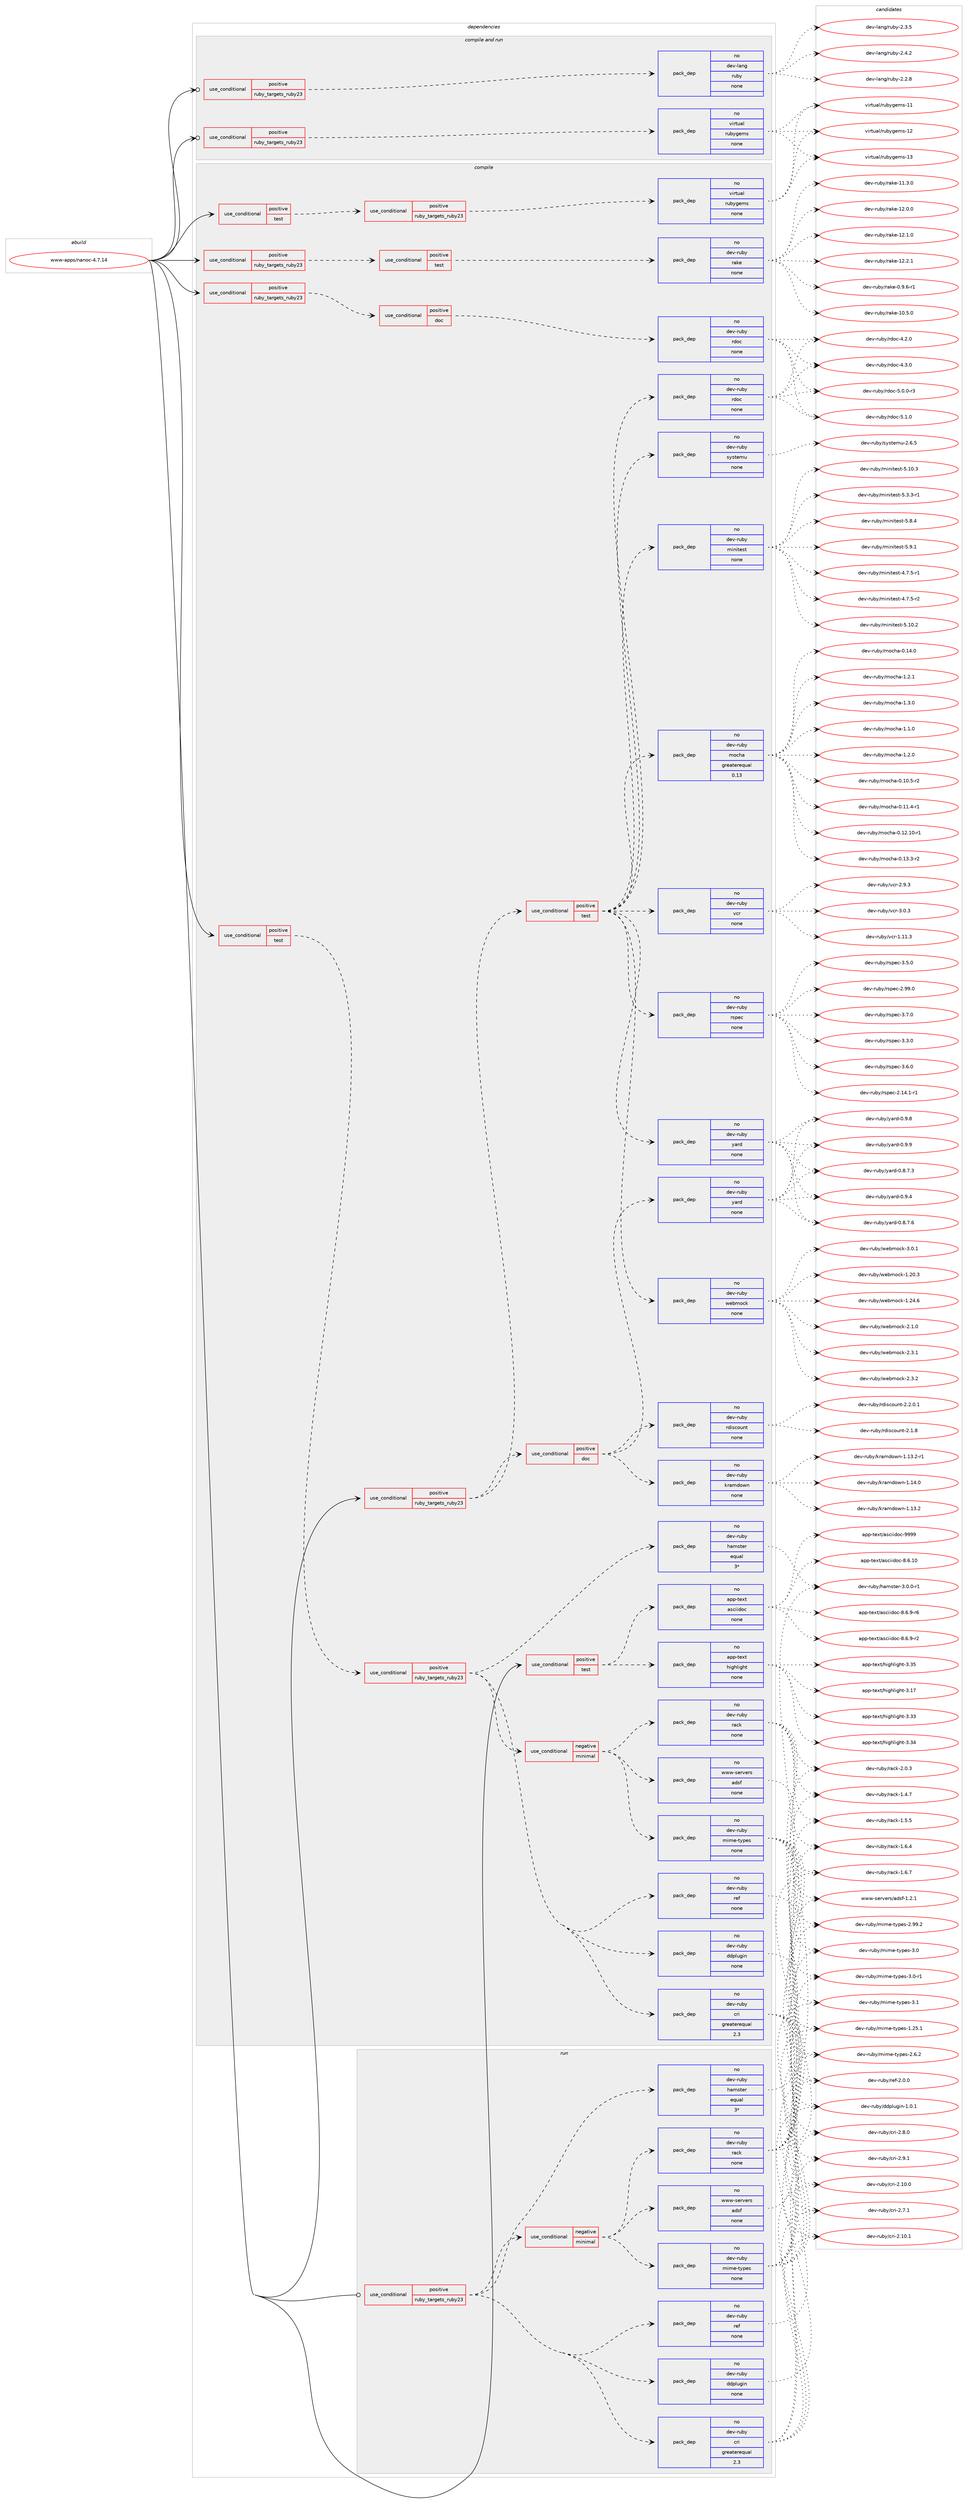 digraph prolog {

# *************
# Graph options
# *************

newrank=true;
concentrate=true;
compound=true;
graph [rankdir=LR,fontname=Helvetica,fontsize=10,ranksep=1.5];#, ranksep=2.5, nodesep=0.2];
edge  [arrowhead=vee];
node  [fontname=Helvetica,fontsize=10];

# **********
# The ebuild
# **********

subgraph cluster_leftcol {
color=gray;
rank=same;
label=<<i>ebuild</i>>;
id [label="www-apps/nanoc-4.7.14", color=red, width=4, href="../www-apps/nanoc-4.7.14.svg"];
}

# ****************
# The dependencies
# ****************

subgraph cluster_midcol {
color=gray;
label=<<i>dependencies</i>>;
subgraph cluster_compile {
fillcolor="#eeeeee";
style=filled;
label=<<i>compile</i>>;
subgraph cond119499 {
dependency501458 [label=<<TABLE BORDER="0" CELLBORDER="1" CELLSPACING="0" CELLPADDING="4"><TR><TD ROWSPAN="3" CELLPADDING="10">use_conditional</TD></TR><TR><TD>positive</TD></TR><TR><TD>ruby_targets_ruby23</TD></TR></TABLE>>, shape=none, color=red];
subgraph cond119500 {
dependency501459 [label=<<TABLE BORDER="0" CELLBORDER="1" CELLSPACING="0" CELLPADDING="4"><TR><TD ROWSPAN="3" CELLPADDING="10">use_conditional</TD></TR><TR><TD>positive</TD></TR><TR><TD>doc</TD></TR></TABLE>>, shape=none, color=red];
subgraph pack372785 {
dependency501460 [label=<<TABLE BORDER="0" CELLBORDER="1" CELLSPACING="0" CELLPADDING="4" WIDTH="220"><TR><TD ROWSPAN="6" CELLPADDING="30">pack_dep</TD></TR><TR><TD WIDTH="110">no</TD></TR><TR><TD>dev-ruby</TD></TR><TR><TD>rdoc</TD></TR><TR><TD>none</TD></TR><TR><TD></TD></TR></TABLE>>, shape=none, color=blue];
}
dependency501459:e -> dependency501460:w [weight=20,style="dashed",arrowhead="vee"];
}
dependency501458:e -> dependency501459:w [weight=20,style="dashed",arrowhead="vee"];
}
id:e -> dependency501458:w [weight=20,style="solid",arrowhead="vee"];
subgraph cond119501 {
dependency501461 [label=<<TABLE BORDER="0" CELLBORDER="1" CELLSPACING="0" CELLPADDING="4"><TR><TD ROWSPAN="3" CELLPADDING="10">use_conditional</TD></TR><TR><TD>positive</TD></TR><TR><TD>ruby_targets_ruby23</TD></TR></TABLE>>, shape=none, color=red];
subgraph cond119502 {
dependency501462 [label=<<TABLE BORDER="0" CELLBORDER="1" CELLSPACING="0" CELLPADDING="4"><TR><TD ROWSPAN="3" CELLPADDING="10">use_conditional</TD></TR><TR><TD>positive</TD></TR><TR><TD>test</TD></TR></TABLE>>, shape=none, color=red];
subgraph pack372786 {
dependency501463 [label=<<TABLE BORDER="0" CELLBORDER="1" CELLSPACING="0" CELLPADDING="4" WIDTH="220"><TR><TD ROWSPAN="6" CELLPADDING="30">pack_dep</TD></TR><TR><TD WIDTH="110">no</TD></TR><TR><TD>dev-ruby</TD></TR><TR><TD>rake</TD></TR><TR><TD>none</TD></TR><TR><TD></TD></TR></TABLE>>, shape=none, color=blue];
}
dependency501462:e -> dependency501463:w [weight=20,style="dashed",arrowhead="vee"];
}
dependency501461:e -> dependency501462:w [weight=20,style="dashed",arrowhead="vee"];
}
id:e -> dependency501461:w [weight=20,style="solid",arrowhead="vee"];
subgraph cond119503 {
dependency501464 [label=<<TABLE BORDER="0" CELLBORDER="1" CELLSPACING="0" CELLPADDING="4"><TR><TD ROWSPAN="3" CELLPADDING="10">use_conditional</TD></TR><TR><TD>positive</TD></TR><TR><TD>ruby_targets_ruby23</TD></TR></TABLE>>, shape=none, color=red];
subgraph cond119504 {
dependency501465 [label=<<TABLE BORDER="0" CELLBORDER="1" CELLSPACING="0" CELLPADDING="4"><TR><TD ROWSPAN="3" CELLPADDING="10">use_conditional</TD></TR><TR><TD>positive</TD></TR><TR><TD>test</TD></TR></TABLE>>, shape=none, color=red];
subgraph pack372787 {
dependency501466 [label=<<TABLE BORDER="0" CELLBORDER="1" CELLSPACING="0" CELLPADDING="4" WIDTH="220"><TR><TD ROWSPAN="6" CELLPADDING="30">pack_dep</TD></TR><TR><TD WIDTH="110">no</TD></TR><TR><TD>dev-ruby</TD></TR><TR><TD>rspec</TD></TR><TR><TD>none</TD></TR><TR><TD></TD></TR></TABLE>>, shape=none, color=blue];
}
dependency501465:e -> dependency501466:w [weight=20,style="dashed",arrowhead="vee"];
subgraph pack372788 {
dependency501467 [label=<<TABLE BORDER="0" CELLBORDER="1" CELLSPACING="0" CELLPADDING="4" WIDTH="220"><TR><TD ROWSPAN="6" CELLPADDING="30">pack_dep</TD></TR><TR><TD WIDTH="110">no</TD></TR><TR><TD>dev-ruby</TD></TR><TR><TD>mocha</TD></TR><TR><TD>greaterequal</TD></TR><TR><TD>0.13</TD></TR></TABLE>>, shape=none, color=blue];
}
dependency501465:e -> dependency501467:w [weight=20,style="dashed",arrowhead="vee"];
subgraph pack372789 {
dependency501468 [label=<<TABLE BORDER="0" CELLBORDER="1" CELLSPACING="0" CELLPADDING="4" WIDTH="220"><TR><TD ROWSPAN="6" CELLPADDING="30">pack_dep</TD></TR><TR><TD WIDTH="110">no</TD></TR><TR><TD>dev-ruby</TD></TR><TR><TD>minitest</TD></TR><TR><TD>none</TD></TR><TR><TD></TD></TR></TABLE>>, shape=none, color=blue];
}
dependency501465:e -> dependency501468:w [weight=20,style="dashed",arrowhead="vee"];
subgraph pack372790 {
dependency501469 [label=<<TABLE BORDER="0" CELLBORDER="1" CELLSPACING="0" CELLPADDING="4" WIDTH="220"><TR><TD ROWSPAN="6" CELLPADDING="30">pack_dep</TD></TR><TR><TD WIDTH="110">no</TD></TR><TR><TD>dev-ruby</TD></TR><TR><TD>rdoc</TD></TR><TR><TD>none</TD></TR><TR><TD></TD></TR></TABLE>>, shape=none, color=blue];
}
dependency501465:e -> dependency501469:w [weight=20,style="dashed",arrowhead="vee"];
subgraph pack372791 {
dependency501470 [label=<<TABLE BORDER="0" CELLBORDER="1" CELLSPACING="0" CELLPADDING="4" WIDTH="220"><TR><TD ROWSPAN="6" CELLPADDING="30">pack_dep</TD></TR><TR><TD WIDTH="110">no</TD></TR><TR><TD>dev-ruby</TD></TR><TR><TD>systemu</TD></TR><TR><TD>none</TD></TR><TR><TD></TD></TR></TABLE>>, shape=none, color=blue];
}
dependency501465:e -> dependency501470:w [weight=20,style="dashed",arrowhead="vee"];
subgraph pack372792 {
dependency501471 [label=<<TABLE BORDER="0" CELLBORDER="1" CELLSPACING="0" CELLPADDING="4" WIDTH="220"><TR><TD ROWSPAN="6" CELLPADDING="30">pack_dep</TD></TR><TR><TD WIDTH="110">no</TD></TR><TR><TD>dev-ruby</TD></TR><TR><TD>vcr</TD></TR><TR><TD>none</TD></TR><TR><TD></TD></TR></TABLE>>, shape=none, color=blue];
}
dependency501465:e -> dependency501471:w [weight=20,style="dashed",arrowhead="vee"];
subgraph pack372793 {
dependency501472 [label=<<TABLE BORDER="0" CELLBORDER="1" CELLSPACING="0" CELLPADDING="4" WIDTH="220"><TR><TD ROWSPAN="6" CELLPADDING="30">pack_dep</TD></TR><TR><TD WIDTH="110">no</TD></TR><TR><TD>dev-ruby</TD></TR><TR><TD>webmock</TD></TR><TR><TD>none</TD></TR><TR><TD></TD></TR></TABLE>>, shape=none, color=blue];
}
dependency501465:e -> dependency501472:w [weight=20,style="dashed",arrowhead="vee"];
subgraph pack372794 {
dependency501473 [label=<<TABLE BORDER="0" CELLBORDER="1" CELLSPACING="0" CELLPADDING="4" WIDTH="220"><TR><TD ROWSPAN="6" CELLPADDING="30">pack_dep</TD></TR><TR><TD WIDTH="110">no</TD></TR><TR><TD>dev-ruby</TD></TR><TR><TD>yard</TD></TR><TR><TD>none</TD></TR><TR><TD></TD></TR></TABLE>>, shape=none, color=blue];
}
dependency501465:e -> dependency501473:w [weight=20,style="dashed",arrowhead="vee"];
}
dependency501464:e -> dependency501465:w [weight=20,style="dashed",arrowhead="vee"];
subgraph cond119505 {
dependency501474 [label=<<TABLE BORDER="0" CELLBORDER="1" CELLSPACING="0" CELLPADDING="4"><TR><TD ROWSPAN="3" CELLPADDING="10">use_conditional</TD></TR><TR><TD>positive</TD></TR><TR><TD>doc</TD></TR></TABLE>>, shape=none, color=red];
subgraph pack372795 {
dependency501475 [label=<<TABLE BORDER="0" CELLBORDER="1" CELLSPACING="0" CELLPADDING="4" WIDTH="220"><TR><TD ROWSPAN="6" CELLPADDING="30">pack_dep</TD></TR><TR><TD WIDTH="110">no</TD></TR><TR><TD>dev-ruby</TD></TR><TR><TD>kramdown</TD></TR><TR><TD>none</TD></TR><TR><TD></TD></TR></TABLE>>, shape=none, color=blue];
}
dependency501474:e -> dependency501475:w [weight=20,style="dashed",arrowhead="vee"];
subgraph pack372796 {
dependency501476 [label=<<TABLE BORDER="0" CELLBORDER="1" CELLSPACING="0" CELLPADDING="4" WIDTH="220"><TR><TD ROWSPAN="6" CELLPADDING="30">pack_dep</TD></TR><TR><TD WIDTH="110">no</TD></TR><TR><TD>dev-ruby</TD></TR><TR><TD>rdiscount</TD></TR><TR><TD>none</TD></TR><TR><TD></TD></TR></TABLE>>, shape=none, color=blue];
}
dependency501474:e -> dependency501476:w [weight=20,style="dashed",arrowhead="vee"];
subgraph pack372797 {
dependency501477 [label=<<TABLE BORDER="0" CELLBORDER="1" CELLSPACING="0" CELLPADDING="4" WIDTH="220"><TR><TD ROWSPAN="6" CELLPADDING="30">pack_dep</TD></TR><TR><TD WIDTH="110">no</TD></TR><TR><TD>dev-ruby</TD></TR><TR><TD>yard</TD></TR><TR><TD>none</TD></TR><TR><TD></TD></TR></TABLE>>, shape=none, color=blue];
}
dependency501474:e -> dependency501477:w [weight=20,style="dashed",arrowhead="vee"];
}
dependency501464:e -> dependency501474:w [weight=20,style="dashed",arrowhead="vee"];
}
id:e -> dependency501464:w [weight=20,style="solid",arrowhead="vee"];
subgraph cond119506 {
dependency501478 [label=<<TABLE BORDER="0" CELLBORDER="1" CELLSPACING="0" CELLPADDING="4"><TR><TD ROWSPAN="3" CELLPADDING="10">use_conditional</TD></TR><TR><TD>positive</TD></TR><TR><TD>test</TD></TR></TABLE>>, shape=none, color=red];
subgraph cond119507 {
dependency501479 [label=<<TABLE BORDER="0" CELLBORDER="1" CELLSPACING="0" CELLPADDING="4"><TR><TD ROWSPAN="3" CELLPADDING="10">use_conditional</TD></TR><TR><TD>positive</TD></TR><TR><TD>ruby_targets_ruby23</TD></TR></TABLE>>, shape=none, color=red];
subgraph cond119508 {
dependency501480 [label=<<TABLE BORDER="0" CELLBORDER="1" CELLSPACING="0" CELLPADDING="4"><TR><TD ROWSPAN="3" CELLPADDING="10">use_conditional</TD></TR><TR><TD>negative</TD></TR><TR><TD>minimal</TD></TR></TABLE>>, shape=none, color=red];
subgraph pack372798 {
dependency501481 [label=<<TABLE BORDER="0" CELLBORDER="1" CELLSPACING="0" CELLPADDING="4" WIDTH="220"><TR><TD ROWSPAN="6" CELLPADDING="30">pack_dep</TD></TR><TR><TD WIDTH="110">no</TD></TR><TR><TD>dev-ruby</TD></TR><TR><TD>mime-types</TD></TR><TR><TD>none</TD></TR><TR><TD></TD></TR></TABLE>>, shape=none, color=blue];
}
dependency501480:e -> dependency501481:w [weight=20,style="dashed",arrowhead="vee"];
subgraph pack372799 {
dependency501482 [label=<<TABLE BORDER="0" CELLBORDER="1" CELLSPACING="0" CELLPADDING="4" WIDTH="220"><TR><TD ROWSPAN="6" CELLPADDING="30">pack_dep</TD></TR><TR><TD WIDTH="110">no</TD></TR><TR><TD>dev-ruby</TD></TR><TR><TD>rack</TD></TR><TR><TD>none</TD></TR><TR><TD></TD></TR></TABLE>>, shape=none, color=blue];
}
dependency501480:e -> dependency501482:w [weight=20,style="dashed",arrowhead="vee"];
subgraph pack372800 {
dependency501483 [label=<<TABLE BORDER="0" CELLBORDER="1" CELLSPACING="0" CELLPADDING="4" WIDTH="220"><TR><TD ROWSPAN="6" CELLPADDING="30">pack_dep</TD></TR><TR><TD WIDTH="110">no</TD></TR><TR><TD>www-servers</TD></TR><TR><TD>adsf</TD></TR><TR><TD>none</TD></TR><TR><TD></TD></TR></TABLE>>, shape=none, color=blue];
}
dependency501480:e -> dependency501483:w [weight=20,style="dashed",arrowhead="vee"];
}
dependency501479:e -> dependency501480:w [weight=20,style="dashed",arrowhead="vee"];
subgraph pack372801 {
dependency501484 [label=<<TABLE BORDER="0" CELLBORDER="1" CELLSPACING="0" CELLPADDING="4" WIDTH="220"><TR><TD ROWSPAN="6" CELLPADDING="30">pack_dep</TD></TR><TR><TD WIDTH="110">no</TD></TR><TR><TD>dev-ruby</TD></TR><TR><TD>cri</TD></TR><TR><TD>greaterequal</TD></TR><TR><TD>2.3</TD></TR></TABLE>>, shape=none, color=blue];
}
dependency501479:e -> dependency501484:w [weight=20,style="dashed",arrowhead="vee"];
subgraph pack372802 {
dependency501485 [label=<<TABLE BORDER="0" CELLBORDER="1" CELLSPACING="0" CELLPADDING="4" WIDTH="220"><TR><TD ROWSPAN="6" CELLPADDING="30">pack_dep</TD></TR><TR><TD WIDTH="110">no</TD></TR><TR><TD>dev-ruby</TD></TR><TR><TD>ddplugin</TD></TR><TR><TD>none</TD></TR><TR><TD></TD></TR></TABLE>>, shape=none, color=blue];
}
dependency501479:e -> dependency501485:w [weight=20,style="dashed",arrowhead="vee"];
subgraph pack372803 {
dependency501486 [label=<<TABLE BORDER="0" CELLBORDER="1" CELLSPACING="0" CELLPADDING="4" WIDTH="220"><TR><TD ROWSPAN="6" CELLPADDING="30">pack_dep</TD></TR><TR><TD WIDTH="110">no</TD></TR><TR><TD>dev-ruby</TD></TR><TR><TD>hamster</TD></TR><TR><TD>equal</TD></TR><TR><TD>3*</TD></TR></TABLE>>, shape=none, color=blue];
}
dependency501479:e -> dependency501486:w [weight=20,style="dashed",arrowhead="vee"];
subgraph pack372804 {
dependency501487 [label=<<TABLE BORDER="0" CELLBORDER="1" CELLSPACING="0" CELLPADDING="4" WIDTH="220"><TR><TD ROWSPAN="6" CELLPADDING="30">pack_dep</TD></TR><TR><TD WIDTH="110">no</TD></TR><TR><TD>dev-ruby</TD></TR><TR><TD>ref</TD></TR><TR><TD>none</TD></TR><TR><TD></TD></TR></TABLE>>, shape=none, color=blue];
}
dependency501479:e -> dependency501487:w [weight=20,style="dashed",arrowhead="vee"];
}
dependency501478:e -> dependency501479:w [weight=20,style="dashed",arrowhead="vee"];
}
id:e -> dependency501478:w [weight=20,style="solid",arrowhead="vee"];
subgraph cond119509 {
dependency501488 [label=<<TABLE BORDER="0" CELLBORDER="1" CELLSPACING="0" CELLPADDING="4"><TR><TD ROWSPAN="3" CELLPADDING="10">use_conditional</TD></TR><TR><TD>positive</TD></TR><TR><TD>test</TD></TR></TABLE>>, shape=none, color=red];
subgraph cond119510 {
dependency501489 [label=<<TABLE BORDER="0" CELLBORDER="1" CELLSPACING="0" CELLPADDING="4"><TR><TD ROWSPAN="3" CELLPADDING="10">use_conditional</TD></TR><TR><TD>positive</TD></TR><TR><TD>ruby_targets_ruby23</TD></TR></TABLE>>, shape=none, color=red];
subgraph pack372805 {
dependency501490 [label=<<TABLE BORDER="0" CELLBORDER="1" CELLSPACING="0" CELLPADDING="4" WIDTH="220"><TR><TD ROWSPAN="6" CELLPADDING="30">pack_dep</TD></TR><TR><TD WIDTH="110">no</TD></TR><TR><TD>virtual</TD></TR><TR><TD>rubygems</TD></TR><TR><TD>none</TD></TR><TR><TD></TD></TR></TABLE>>, shape=none, color=blue];
}
dependency501489:e -> dependency501490:w [weight=20,style="dashed",arrowhead="vee"];
}
dependency501488:e -> dependency501489:w [weight=20,style="dashed",arrowhead="vee"];
}
id:e -> dependency501488:w [weight=20,style="solid",arrowhead="vee"];
subgraph cond119511 {
dependency501491 [label=<<TABLE BORDER="0" CELLBORDER="1" CELLSPACING="0" CELLPADDING="4"><TR><TD ROWSPAN="3" CELLPADDING="10">use_conditional</TD></TR><TR><TD>positive</TD></TR><TR><TD>test</TD></TR></TABLE>>, shape=none, color=red];
subgraph pack372806 {
dependency501492 [label=<<TABLE BORDER="0" CELLBORDER="1" CELLSPACING="0" CELLPADDING="4" WIDTH="220"><TR><TD ROWSPAN="6" CELLPADDING="30">pack_dep</TD></TR><TR><TD WIDTH="110">no</TD></TR><TR><TD>app-text</TD></TR><TR><TD>asciidoc</TD></TR><TR><TD>none</TD></TR><TR><TD></TD></TR></TABLE>>, shape=none, color=blue];
}
dependency501491:e -> dependency501492:w [weight=20,style="dashed",arrowhead="vee"];
subgraph pack372807 {
dependency501493 [label=<<TABLE BORDER="0" CELLBORDER="1" CELLSPACING="0" CELLPADDING="4" WIDTH="220"><TR><TD ROWSPAN="6" CELLPADDING="30">pack_dep</TD></TR><TR><TD WIDTH="110">no</TD></TR><TR><TD>app-text</TD></TR><TR><TD>highlight</TD></TR><TR><TD>none</TD></TR><TR><TD></TD></TR></TABLE>>, shape=none, color=blue];
}
dependency501491:e -> dependency501493:w [weight=20,style="dashed",arrowhead="vee"];
}
id:e -> dependency501491:w [weight=20,style="solid",arrowhead="vee"];
}
subgraph cluster_compileandrun {
fillcolor="#eeeeee";
style=filled;
label=<<i>compile and run</i>>;
subgraph cond119512 {
dependency501494 [label=<<TABLE BORDER="0" CELLBORDER="1" CELLSPACING="0" CELLPADDING="4"><TR><TD ROWSPAN="3" CELLPADDING="10">use_conditional</TD></TR><TR><TD>positive</TD></TR><TR><TD>ruby_targets_ruby23</TD></TR></TABLE>>, shape=none, color=red];
subgraph pack372808 {
dependency501495 [label=<<TABLE BORDER="0" CELLBORDER="1" CELLSPACING="0" CELLPADDING="4" WIDTH="220"><TR><TD ROWSPAN="6" CELLPADDING="30">pack_dep</TD></TR><TR><TD WIDTH="110">no</TD></TR><TR><TD>dev-lang</TD></TR><TR><TD>ruby</TD></TR><TR><TD>none</TD></TR><TR><TD></TD></TR></TABLE>>, shape=none, color=blue];
}
dependency501494:e -> dependency501495:w [weight=20,style="dashed",arrowhead="vee"];
}
id:e -> dependency501494:w [weight=20,style="solid",arrowhead="odotvee"];
subgraph cond119513 {
dependency501496 [label=<<TABLE BORDER="0" CELLBORDER="1" CELLSPACING="0" CELLPADDING="4"><TR><TD ROWSPAN="3" CELLPADDING="10">use_conditional</TD></TR><TR><TD>positive</TD></TR><TR><TD>ruby_targets_ruby23</TD></TR></TABLE>>, shape=none, color=red];
subgraph pack372809 {
dependency501497 [label=<<TABLE BORDER="0" CELLBORDER="1" CELLSPACING="0" CELLPADDING="4" WIDTH="220"><TR><TD ROWSPAN="6" CELLPADDING="30">pack_dep</TD></TR><TR><TD WIDTH="110">no</TD></TR><TR><TD>virtual</TD></TR><TR><TD>rubygems</TD></TR><TR><TD>none</TD></TR><TR><TD></TD></TR></TABLE>>, shape=none, color=blue];
}
dependency501496:e -> dependency501497:w [weight=20,style="dashed",arrowhead="vee"];
}
id:e -> dependency501496:w [weight=20,style="solid",arrowhead="odotvee"];
}
subgraph cluster_run {
fillcolor="#eeeeee";
style=filled;
label=<<i>run</i>>;
subgraph cond119514 {
dependency501498 [label=<<TABLE BORDER="0" CELLBORDER="1" CELLSPACING="0" CELLPADDING="4"><TR><TD ROWSPAN="3" CELLPADDING="10">use_conditional</TD></TR><TR><TD>positive</TD></TR><TR><TD>ruby_targets_ruby23</TD></TR></TABLE>>, shape=none, color=red];
subgraph cond119515 {
dependency501499 [label=<<TABLE BORDER="0" CELLBORDER="1" CELLSPACING="0" CELLPADDING="4"><TR><TD ROWSPAN="3" CELLPADDING="10">use_conditional</TD></TR><TR><TD>negative</TD></TR><TR><TD>minimal</TD></TR></TABLE>>, shape=none, color=red];
subgraph pack372810 {
dependency501500 [label=<<TABLE BORDER="0" CELLBORDER="1" CELLSPACING="0" CELLPADDING="4" WIDTH="220"><TR><TD ROWSPAN="6" CELLPADDING="30">pack_dep</TD></TR><TR><TD WIDTH="110">no</TD></TR><TR><TD>dev-ruby</TD></TR><TR><TD>mime-types</TD></TR><TR><TD>none</TD></TR><TR><TD></TD></TR></TABLE>>, shape=none, color=blue];
}
dependency501499:e -> dependency501500:w [weight=20,style="dashed",arrowhead="vee"];
subgraph pack372811 {
dependency501501 [label=<<TABLE BORDER="0" CELLBORDER="1" CELLSPACING="0" CELLPADDING="4" WIDTH="220"><TR><TD ROWSPAN="6" CELLPADDING="30">pack_dep</TD></TR><TR><TD WIDTH="110">no</TD></TR><TR><TD>dev-ruby</TD></TR><TR><TD>rack</TD></TR><TR><TD>none</TD></TR><TR><TD></TD></TR></TABLE>>, shape=none, color=blue];
}
dependency501499:e -> dependency501501:w [weight=20,style="dashed",arrowhead="vee"];
subgraph pack372812 {
dependency501502 [label=<<TABLE BORDER="0" CELLBORDER="1" CELLSPACING="0" CELLPADDING="4" WIDTH="220"><TR><TD ROWSPAN="6" CELLPADDING="30">pack_dep</TD></TR><TR><TD WIDTH="110">no</TD></TR><TR><TD>www-servers</TD></TR><TR><TD>adsf</TD></TR><TR><TD>none</TD></TR><TR><TD></TD></TR></TABLE>>, shape=none, color=blue];
}
dependency501499:e -> dependency501502:w [weight=20,style="dashed",arrowhead="vee"];
}
dependency501498:e -> dependency501499:w [weight=20,style="dashed",arrowhead="vee"];
subgraph pack372813 {
dependency501503 [label=<<TABLE BORDER="0" CELLBORDER="1" CELLSPACING="0" CELLPADDING="4" WIDTH="220"><TR><TD ROWSPAN="6" CELLPADDING="30">pack_dep</TD></TR><TR><TD WIDTH="110">no</TD></TR><TR><TD>dev-ruby</TD></TR><TR><TD>cri</TD></TR><TR><TD>greaterequal</TD></TR><TR><TD>2.3</TD></TR></TABLE>>, shape=none, color=blue];
}
dependency501498:e -> dependency501503:w [weight=20,style="dashed",arrowhead="vee"];
subgraph pack372814 {
dependency501504 [label=<<TABLE BORDER="0" CELLBORDER="1" CELLSPACING="0" CELLPADDING="4" WIDTH="220"><TR><TD ROWSPAN="6" CELLPADDING="30">pack_dep</TD></TR><TR><TD WIDTH="110">no</TD></TR><TR><TD>dev-ruby</TD></TR><TR><TD>ddplugin</TD></TR><TR><TD>none</TD></TR><TR><TD></TD></TR></TABLE>>, shape=none, color=blue];
}
dependency501498:e -> dependency501504:w [weight=20,style="dashed",arrowhead="vee"];
subgraph pack372815 {
dependency501505 [label=<<TABLE BORDER="0" CELLBORDER="1" CELLSPACING="0" CELLPADDING="4" WIDTH="220"><TR><TD ROWSPAN="6" CELLPADDING="30">pack_dep</TD></TR><TR><TD WIDTH="110">no</TD></TR><TR><TD>dev-ruby</TD></TR><TR><TD>hamster</TD></TR><TR><TD>equal</TD></TR><TR><TD>3*</TD></TR></TABLE>>, shape=none, color=blue];
}
dependency501498:e -> dependency501505:w [weight=20,style="dashed",arrowhead="vee"];
subgraph pack372816 {
dependency501506 [label=<<TABLE BORDER="0" CELLBORDER="1" CELLSPACING="0" CELLPADDING="4" WIDTH="220"><TR><TD ROWSPAN="6" CELLPADDING="30">pack_dep</TD></TR><TR><TD WIDTH="110">no</TD></TR><TR><TD>dev-ruby</TD></TR><TR><TD>ref</TD></TR><TR><TD>none</TD></TR><TR><TD></TD></TR></TABLE>>, shape=none, color=blue];
}
dependency501498:e -> dependency501506:w [weight=20,style="dashed",arrowhead="vee"];
}
id:e -> dependency501498:w [weight=20,style="solid",arrowhead="odot"];
}
}

# **************
# The candidates
# **************

subgraph cluster_choices {
rank=same;
color=gray;
label=<<i>candidates</i>>;

subgraph choice372785 {
color=black;
nodesep=1;
choice10010111845114117981214711410011199455246504648 [label="dev-ruby/rdoc-4.2.0", color=red, width=4,href="../dev-ruby/rdoc-4.2.0.svg"];
choice10010111845114117981214711410011199455246514648 [label="dev-ruby/rdoc-4.3.0", color=red, width=4,href="../dev-ruby/rdoc-4.3.0.svg"];
choice100101118451141179812147114100111994553464846484511451 [label="dev-ruby/rdoc-5.0.0-r3", color=red, width=4,href="../dev-ruby/rdoc-5.0.0-r3.svg"];
choice10010111845114117981214711410011199455346494648 [label="dev-ruby/rdoc-5.1.0", color=red, width=4,href="../dev-ruby/rdoc-5.1.0.svg"];
dependency501460:e -> choice10010111845114117981214711410011199455246504648:w [style=dotted,weight="100"];
dependency501460:e -> choice10010111845114117981214711410011199455246514648:w [style=dotted,weight="100"];
dependency501460:e -> choice100101118451141179812147114100111994553464846484511451:w [style=dotted,weight="100"];
dependency501460:e -> choice10010111845114117981214711410011199455346494648:w [style=dotted,weight="100"];
}
subgraph choice372786 {
color=black;
nodesep=1;
choice100101118451141179812147114971071014548465746544511449 [label="dev-ruby/rake-0.9.6-r1", color=red, width=4,href="../dev-ruby/rake-0.9.6-r1.svg"];
choice1001011184511411798121471149710710145494846534648 [label="dev-ruby/rake-10.5.0", color=red, width=4,href="../dev-ruby/rake-10.5.0.svg"];
choice1001011184511411798121471149710710145494946514648 [label="dev-ruby/rake-11.3.0", color=red, width=4,href="../dev-ruby/rake-11.3.0.svg"];
choice1001011184511411798121471149710710145495046484648 [label="dev-ruby/rake-12.0.0", color=red, width=4,href="../dev-ruby/rake-12.0.0.svg"];
choice1001011184511411798121471149710710145495046494648 [label="dev-ruby/rake-12.1.0", color=red, width=4,href="../dev-ruby/rake-12.1.0.svg"];
choice1001011184511411798121471149710710145495046504649 [label="dev-ruby/rake-12.2.1", color=red, width=4,href="../dev-ruby/rake-12.2.1.svg"];
dependency501463:e -> choice100101118451141179812147114971071014548465746544511449:w [style=dotted,weight="100"];
dependency501463:e -> choice1001011184511411798121471149710710145494846534648:w [style=dotted,weight="100"];
dependency501463:e -> choice1001011184511411798121471149710710145494946514648:w [style=dotted,weight="100"];
dependency501463:e -> choice1001011184511411798121471149710710145495046484648:w [style=dotted,weight="100"];
dependency501463:e -> choice1001011184511411798121471149710710145495046494648:w [style=dotted,weight="100"];
dependency501463:e -> choice1001011184511411798121471149710710145495046504649:w [style=dotted,weight="100"];
}
subgraph choice372787 {
color=black;
nodesep=1;
choice10010111845114117981214711411511210199455046495246494511449 [label="dev-ruby/rspec-2.14.1-r1", color=red, width=4,href="../dev-ruby/rspec-2.14.1-r1.svg"];
choice1001011184511411798121471141151121019945504657574648 [label="dev-ruby/rspec-2.99.0", color=red, width=4,href="../dev-ruby/rspec-2.99.0.svg"];
choice10010111845114117981214711411511210199455146514648 [label="dev-ruby/rspec-3.3.0", color=red, width=4,href="../dev-ruby/rspec-3.3.0.svg"];
choice10010111845114117981214711411511210199455146534648 [label="dev-ruby/rspec-3.5.0", color=red, width=4,href="../dev-ruby/rspec-3.5.0.svg"];
choice10010111845114117981214711411511210199455146544648 [label="dev-ruby/rspec-3.6.0", color=red, width=4,href="../dev-ruby/rspec-3.6.0.svg"];
choice10010111845114117981214711411511210199455146554648 [label="dev-ruby/rspec-3.7.0", color=red, width=4,href="../dev-ruby/rspec-3.7.0.svg"];
dependency501466:e -> choice10010111845114117981214711411511210199455046495246494511449:w [style=dotted,weight="100"];
dependency501466:e -> choice1001011184511411798121471141151121019945504657574648:w [style=dotted,weight="100"];
dependency501466:e -> choice10010111845114117981214711411511210199455146514648:w [style=dotted,weight="100"];
dependency501466:e -> choice10010111845114117981214711411511210199455146534648:w [style=dotted,weight="100"];
dependency501466:e -> choice10010111845114117981214711411511210199455146544648:w [style=dotted,weight="100"];
dependency501466:e -> choice10010111845114117981214711411511210199455146554648:w [style=dotted,weight="100"];
}
subgraph choice372788 {
color=black;
nodesep=1;
choice1001011184511411798121471091119910497454846494846534511450 [label="dev-ruby/mocha-0.10.5-r2", color=red, width=4,href="../dev-ruby/mocha-0.10.5-r2.svg"];
choice1001011184511411798121471091119910497454846494946524511449 [label="dev-ruby/mocha-0.11.4-r1", color=red, width=4,href="../dev-ruby/mocha-0.11.4-r1.svg"];
choice100101118451141179812147109111991049745484649504649484511449 [label="dev-ruby/mocha-0.12.10-r1", color=red, width=4,href="../dev-ruby/mocha-0.12.10-r1.svg"];
choice1001011184511411798121471091119910497454846495146514511450 [label="dev-ruby/mocha-0.13.3-r2", color=red, width=4,href="../dev-ruby/mocha-0.13.3-r2.svg"];
choice100101118451141179812147109111991049745484649524648 [label="dev-ruby/mocha-0.14.0", color=red, width=4,href="../dev-ruby/mocha-0.14.0.svg"];
choice1001011184511411798121471091119910497454946494648 [label="dev-ruby/mocha-1.1.0", color=red, width=4,href="../dev-ruby/mocha-1.1.0.svg"];
choice1001011184511411798121471091119910497454946504648 [label="dev-ruby/mocha-1.2.0", color=red, width=4,href="../dev-ruby/mocha-1.2.0.svg"];
choice1001011184511411798121471091119910497454946504649 [label="dev-ruby/mocha-1.2.1", color=red, width=4,href="../dev-ruby/mocha-1.2.1.svg"];
choice1001011184511411798121471091119910497454946514648 [label="dev-ruby/mocha-1.3.0", color=red, width=4,href="../dev-ruby/mocha-1.3.0.svg"];
dependency501467:e -> choice1001011184511411798121471091119910497454846494846534511450:w [style=dotted,weight="100"];
dependency501467:e -> choice1001011184511411798121471091119910497454846494946524511449:w [style=dotted,weight="100"];
dependency501467:e -> choice100101118451141179812147109111991049745484649504649484511449:w [style=dotted,weight="100"];
dependency501467:e -> choice1001011184511411798121471091119910497454846495146514511450:w [style=dotted,weight="100"];
dependency501467:e -> choice100101118451141179812147109111991049745484649524648:w [style=dotted,weight="100"];
dependency501467:e -> choice1001011184511411798121471091119910497454946494648:w [style=dotted,weight="100"];
dependency501467:e -> choice1001011184511411798121471091119910497454946504648:w [style=dotted,weight="100"];
dependency501467:e -> choice1001011184511411798121471091119910497454946504649:w [style=dotted,weight="100"];
dependency501467:e -> choice1001011184511411798121471091119910497454946514648:w [style=dotted,weight="100"];
}
subgraph choice372789 {
color=black;
nodesep=1;
choice1001011184511411798121471091051101051161011151164552465546534511449 [label="dev-ruby/minitest-4.7.5-r1", color=red, width=4,href="../dev-ruby/minitest-4.7.5-r1.svg"];
choice1001011184511411798121471091051101051161011151164552465546534511450 [label="dev-ruby/minitest-4.7.5-r2", color=red, width=4,href="../dev-ruby/minitest-4.7.5-r2.svg"];
choice10010111845114117981214710910511010511610111511645534649484650 [label="dev-ruby/minitest-5.10.2", color=red, width=4,href="../dev-ruby/minitest-5.10.2.svg"];
choice10010111845114117981214710910511010511610111511645534649484651 [label="dev-ruby/minitest-5.10.3", color=red, width=4,href="../dev-ruby/minitest-5.10.3.svg"];
choice1001011184511411798121471091051101051161011151164553465146514511449 [label="dev-ruby/minitest-5.3.3-r1", color=red, width=4,href="../dev-ruby/minitest-5.3.3-r1.svg"];
choice100101118451141179812147109105110105116101115116455346564652 [label="dev-ruby/minitest-5.8.4", color=red, width=4,href="../dev-ruby/minitest-5.8.4.svg"];
choice100101118451141179812147109105110105116101115116455346574649 [label="dev-ruby/minitest-5.9.1", color=red, width=4,href="../dev-ruby/minitest-5.9.1.svg"];
dependency501468:e -> choice1001011184511411798121471091051101051161011151164552465546534511449:w [style=dotted,weight="100"];
dependency501468:e -> choice1001011184511411798121471091051101051161011151164552465546534511450:w [style=dotted,weight="100"];
dependency501468:e -> choice10010111845114117981214710910511010511610111511645534649484650:w [style=dotted,weight="100"];
dependency501468:e -> choice10010111845114117981214710910511010511610111511645534649484651:w [style=dotted,weight="100"];
dependency501468:e -> choice1001011184511411798121471091051101051161011151164553465146514511449:w [style=dotted,weight="100"];
dependency501468:e -> choice100101118451141179812147109105110105116101115116455346564652:w [style=dotted,weight="100"];
dependency501468:e -> choice100101118451141179812147109105110105116101115116455346574649:w [style=dotted,weight="100"];
}
subgraph choice372790 {
color=black;
nodesep=1;
choice10010111845114117981214711410011199455246504648 [label="dev-ruby/rdoc-4.2.0", color=red, width=4,href="../dev-ruby/rdoc-4.2.0.svg"];
choice10010111845114117981214711410011199455246514648 [label="dev-ruby/rdoc-4.3.0", color=red, width=4,href="../dev-ruby/rdoc-4.3.0.svg"];
choice100101118451141179812147114100111994553464846484511451 [label="dev-ruby/rdoc-5.0.0-r3", color=red, width=4,href="../dev-ruby/rdoc-5.0.0-r3.svg"];
choice10010111845114117981214711410011199455346494648 [label="dev-ruby/rdoc-5.1.0", color=red, width=4,href="../dev-ruby/rdoc-5.1.0.svg"];
dependency501469:e -> choice10010111845114117981214711410011199455246504648:w [style=dotted,weight="100"];
dependency501469:e -> choice10010111845114117981214711410011199455246514648:w [style=dotted,weight="100"];
dependency501469:e -> choice100101118451141179812147114100111994553464846484511451:w [style=dotted,weight="100"];
dependency501469:e -> choice10010111845114117981214711410011199455346494648:w [style=dotted,weight="100"];
}
subgraph choice372791 {
color=black;
nodesep=1;
choice100101118451141179812147115121115116101109117455046544653 [label="dev-ruby/systemu-2.6.5", color=red, width=4,href="../dev-ruby/systemu-2.6.5.svg"];
dependency501470:e -> choice100101118451141179812147115121115116101109117455046544653:w [style=dotted,weight="100"];
}
subgraph choice372792 {
color=black;
nodesep=1;
choice1001011184511411798121471189911445494649494651 [label="dev-ruby/vcr-1.11.3", color=red, width=4,href="../dev-ruby/vcr-1.11.3.svg"];
choice10010111845114117981214711899114455046574651 [label="dev-ruby/vcr-2.9.3", color=red, width=4,href="../dev-ruby/vcr-2.9.3.svg"];
choice10010111845114117981214711899114455146484651 [label="dev-ruby/vcr-3.0.3", color=red, width=4,href="../dev-ruby/vcr-3.0.3.svg"];
dependency501471:e -> choice1001011184511411798121471189911445494649494651:w [style=dotted,weight="100"];
dependency501471:e -> choice10010111845114117981214711899114455046574651:w [style=dotted,weight="100"];
dependency501471:e -> choice10010111845114117981214711899114455146484651:w [style=dotted,weight="100"];
}
subgraph choice372793 {
color=black;
nodesep=1;
choice100101118451141179812147119101981091119910745494650484651 [label="dev-ruby/webmock-1.20.3", color=red, width=4,href="../dev-ruby/webmock-1.20.3.svg"];
choice100101118451141179812147119101981091119910745494650524654 [label="dev-ruby/webmock-1.24.6", color=red, width=4,href="../dev-ruby/webmock-1.24.6.svg"];
choice1001011184511411798121471191019810911199107455046494648 [label="dev-ruby/webmock-2.1.0", color=red, width=4,href="../dev-ruby/webmock-2.1.0.svg"];
choice1001011184511411798121471191019810911199107455046514649 [label="dev-ruby/webmock-2.3.1", color=red, width=4,href="../dev-ruby/webmock-2.3.1.svg"];
choice1001011184511411798121471191019810911199107455046514650 [label="dev-ruby/webmock-2.3.2", color=red, width=4,href="../dev-ruby/webmock-2.3.2.svg"];
choice1001011184511411798121471191019810911199107455146484649 [label="dev-ruby/webmock-3.0.1", color=red, width=4,href="../dev-ruby/webmock-3.0.1.svg"];
dependency501472:e -> choice100101118451141179812147119101981091119910745494650484651:w [style=dotted,weight="100"];
dependency501472:e -> choice100101118451141179812147119101981091119910745494650524654:w [style=dotted,weight="100"];
dependency501472:e -> choice1001011184511411798121471191019810911199107455046494648:w [style=dotted,weight="100"];
dependency501472:e -> choice1001011184511411798121471191019810911199107455046514649:w [style=dotted,weight="100"];
dependency501472:e -> choice1001011184511411798121471191019810911199107455046514650:w [style=dotted,weight="100"];
dependency501472:e -> choice1001011184511411798121471191019810911199107455146484649:w [style=dotted,weight="100"];
}
subgraph choice372794 {
color=black;
nodesep=1;
choice100101118451141179812147121971141004548465646554651 [label="dev-ruby/yard-0.8.7.3", color=red, width=4,href="../dev-ruby/yard-0.8.7.3.svg"];
choice100101118451141179812147121971141004548465646554654 [label="dev-ruby/yard-0.8.7.6", color=red, width=4,href="../dev-ruby/yard-0.8.7.6.svg"];
choice10010111845114117981214712197114100454846574652 [label="dev-ruby/yard-0.9.4", color=red, width=4,href="../dev-ruby/yard-0.9.4.svg"];
choice10010111845114117981214712197114100454846574656 [label="dev-ruby/yard-0.9.8", color=red, width=4,href="../dev-ruby/yard-0.9.8.svg"];
choice10010111845114117981214712197114100454846574657 [label="dev-ruby/yard-0.9.9", color=red, width=4,href="../dev-ruby/yard-0.9.9.svg"];
dependency501473:e -> choice100101118451141179812147121971141004548465646554651:w [style=dotted,weight="100"];
dependency501473:e -> choice100101118451141179812147121971141004548465646554654:w [style=dotted,weight="100"];
dependency501473:e -> choice10010111845114117981214712197114100454846574652:w [style=dotted,weight="100"];
dependency501473:e -> choice10010111845114117981214712197114100454846574656:w [style=dotted,weight="100"];
dependency501473:e -> choice10010111845114117981214712197114100454846574657:w [style=dotted,weight="100"];
}
subgraph choice372795 {
color=black;
nodesep=1;
choice1001011184511411798121471071149710910011111911045494649514650 [label="dev-ruby/kramdown-1.13.2", color=red, width=4,href="../dev-ruby/kramdown-1.13.2.svg"];
choice10010111845114117981214710711497109100111119110454946495146504511449 [label="dev-ruby/kramdown-1.13.2-r1", color=red, width=4,href="../dev-ruby/kramdown-1.13.2-r1.svg"];
choice1001011184511411798121471071149710910011111911045494649524648 [label="dev-ruby/kramdown-1.14.0", color=red, width=4,href="../dev-ruby/kramdown-1.14.0.svg"];
dependency501475:e -> choice1001011184511411798121471071149710910011111911045494649514650:w [style=dotted,weight="100"];
dependency501475:e -> choice10010111845114117981214710711497109100111119110454946495146504511449:w [style=dotted,weight="100"];
dependency501475:e -> choice1001011184511411798121471071149710910011111911045494649524648:w [style=dotted,weight="100"];
}
subgraph choice372796 {
color=black;
nodesep=1;
choice10010111845114117981214711410010511599111117110116455046494656 [label="dev-ruby/rdiscount-2.1.8", color=red, width=4,href="../dev-ruby/rdiscount-2.1.8.svg"];
choice100101118451141179812147114100105115991111171101164550465046484649 [label="dev-ruby/rdiscount-2.2.0.1", color=red, width=4,href="../dev-ruby/rdiscount-2.2.0.1.svg"];
dependency501476:e -> choice10010111845114117981214711410010511599111117110116455046494656:w [style=dotted,weight="100"];
dependency501476:e -> choice100101118451141179812147114100105115991111171101164550465046484649:w [style=dotted,weight="100"];
}
subgraph choice372797 {
color=black;
nodesep=1;
choice100101118451141179812147121971141004548465646554651 [label="dev-ruby/yard-0.8.7.3", color=red, width=4,href="../dev-ruby/yard-0.8.7.3.svg"];
choice100101118451141179812147121971141004548465646554654 [label="dev-ruby/yard-0.8.7.6", color=red, width=4,href="../dev-ruby/yard-0.8.7.6.svg"];
choice10010111845114117981214712197114100454846574652 [label="dev-ruby/yard-0.9.4", color=red, width=4,href="../dev-ruby/yard-0.9.4.svg"];
choice10010111845114117981214712197114100454846574656 [label="dev-ruby/yard-0.9.8", color=red, width=4,href="../dev-ruby/yard-0.9.8.svg"];
choice10010111845114117981214712197114100454846574657 [label="dev-ruby/yard-0.9.9", color=red, width=4,href="../dev-ruby/yard-0.9.9.svg"];
dependency501477:e -> choice100101118451141179812147121971141004548465646554651:w [style=dotted,weight="100"];
dependency501477:e -> choice100101118451141179812147121971141004548465646554654:w [style=dotted,weight="100"];
dependency501477:e -> choice10010111845114117981214712197114100454846574652:w [style=dotted,weight="100"];
dependency501477:e -> choice10010111845114117981214712197114100454846574656:w [style=dotted,weight="100"];
dependency501477:e -> choice10010111845114117981214712197114100454846574657:w [style=dotted,weight="100"];
}
subgraph choice372798 {
color=black;
nodesep=1;
choice1001011184511411798121471091051091014511612111210111545494650534649 [label="dev-ruby/mime-types-1.25.1", color=red, width=4,href="../dev-ruby/mime-types-1.25.1.svg"];
choice10010111845114117981214710910510910145116121112101115455046544650 [label="dev-ruby/mime-types-2.6.2", color=red, width=4,href="../dev-ruby/mime-types-2.6.2.svg"];
choice1001011184511411798121471091051091014511612111210111545504657574650 [label="dev-ruby/mime-types-2.99.2", color=red, width=4,href="../dev-ruby/mime-types-2.99.2.svg"];
choice1001011184511411798121471091051091014511612111210111545514648 [label="dev-ruby/mime-types-3.0", color=red, width=4,href="../dev-ruby/mime-types-3.0.svg"];
choice10010111845114117981214710910510910145116121112101115455146484511449 [label="dev-ruby/mime-types-3.0-r1", color=red, width=4,href="../dev-ruby/mime-types-3.0-r1.svg"];
choice1001011184511411798121471091051091014511612111210111545514649 [label="dev-ruby/mime-types-3.1", color=red, width=4,href="../dev-ruby/mime-types-3.1.svg"];
dependency501481:e -> choice1001011184511411798121471091051091014511612111210111545494650534649:w [style=dotted,weight="100"];
dependency501481:e -> choice10010111845114117981214710910510910145116121112101115455046544650:w [style=dotted,weight="100"];
dependency501481:e -> choice1001011184511411798121471091051091014511612111210111545504657574650:w [style=dotted,weight="100"];
dependency501481:e -> choice1001011184511411798121471091051091014511612111210111545514648:w [style=dotted,weight="100"];
dependency501481:e -> choice10010111845114117981214710910510910145116121112101115455146484511449:w [style=dotted,weight="100"];
dependency501481:e -> choice1001011184511411798121471091051091014511612111210111545514649:w [style=dotted,weight="100"];
}
subgraph choice372799 {
color=black;
nodesep=1;
choice1001011184511411798121471149799107454946524655 [label="dev-ruby/rack-1.4.7", color=red, width=4,href="../dev-ruby/rack-1.4.7.svg"];
choice1001011184511411798121471149799107454946534653 [label="dev-ruby/rack-1.5.5", color=red, width=4,href="../dev-ruby/rack-1.5.5.svg"];
choice1001011184511411798121471149799107454946544652 [label="dev-ruby/rack-1.6.4", color=red, width=4,href="../dev-ruby/rack-1.6.4.svg"];
choice1001011184511411798121471149799107454946544655 [label="dev-ruby/rack-1.6.7", color=red, width=4,href="../dev-ruby/rack-1.6.7.svg"];
choice1001011184511411798121471149799107455046484651 [label="dev-ruby/rack-2.0.3", color=red, width=4,href="../dev-ruby/rack-2.0.3.svg"];
dependency501482:e -> choice1001011184511411798121471149799107454946524655:w [style=dotted,weight="100"];
dependency501482:e -> choice1001011184511411798121471149799107454946534653:w [style=dotted,weight="100"];
dependency501482:e -> choice1001011184511411798121471149799107454946544652:w [style=dotted,weight="100"];
dependency501482:e -> choice1001011184511411798121471149799107454946544655:w [style=dotted,weight="100"];
dependency501482:e -> choice1001011184511411798121471149799107455046484651:w [style=dotted,weight="100"];
}
subgraph choice372800 {
color=black;
nodesep=1;
choice119119119451151011141181011141154797100115102454946504649 [label="www-servers/adsf-1.2.1", color=red, width=4,href="../www-servers/adsf-1.2.1.svg"];
dependency501483:e -> choice119119119451151011141181011141154797100115102454946504649:w [style=dotted,weight="100"];
}
subgraph choice372801 {
color=black;
nodesep=1;
choice1001011184511411798121479911410545504649484648 [label="dev-ruby/cri-2.10.0", color=red, width=4,href="../dev-ruby/cri-2.10.0.svg"];
choice1001011184511411798121479911410545504649484649 [label="dev-ruby/cri-2.10.1", color=red, width=4,href="../dev-ruby/cri-2.10.1.svg"];
choice10010111845114117981214799114105455046554649 [label="dev-ruby/cri-2.7.1", color=red, width=4,href="../dev-ruby/cri-2.7.1.svg"];
choice10010111845114117981214799114105455046564648 [label="dev-ruby/cri-2.8.0", color=red, width=4,href="../dev-ruby/cri-2.8.0.svg"];
choice10010111845114117981214799114105455046574649 [label="dev-ruby/cri-2.9.1", color=red, width=4,href="../dev-ruby/cri-2.9.1.svg"];
dependency501484:e -> choice1001011184511411798121479911410545504649484648:w [style=dotted,weight="100"];
dependency501484:e -> choice1001011184511411798121479911410545504649484649:w [style=dotted,weight="100"];
dependency501484:e -> choice10010111845114117981214799114105455046554649:w [style=dotted,weight="100"];
dependency501484:e -> choice10010111845114117981214799114105455046564648:w [style=dotted,weight="100"];
dependency501484:e -> choice10010111845114117981214799114105455046574649:w [style=dotted,weight="100"];
}
subgraph choice372802 {
color=black;
nodesep=1;
choice100101118451141179812147100100112108117103105110454946484649 [label="dev-ruby/ddplugin-1.0.1", color=red, width=4,href="../dev-ruby/ddplugin-1.0.1.svg"];
dependency501485:e -> choice100101118451141179812147100100112108117103105110454946484649:w [style=dotted,weight="100"];
}
subgraph choice372803 {
color=black;
nodesep=1;
choice100101118451141179812147104971091151161011144551464846484511449 [label="dev-ruby/hamster-3.0.0-r1", color=red, width=4,href="../dev-ruby/hamster-3.0.0-r1.svg"];
dependency501486:e -> choice100101118451141179812147104971091151161011144551464846484511449:w [style=dotted,weight="100"];
}
subgraph choice372804 {
color=black;
nodesep=1;
choice100101118451141179812147114101102455046484648 [label="dev-ruby/ref-2.0.0", color=red, width=4,href="../dev-ruby/ref-2.0.0.svg"];
dependency501487:e -> choice100101118451141179812147114101102455046484648:w [style=dotted,weight="100"];
}
subgraph choice372805 {
color=black;
nodesep=1;
choice118105114116117971084711411798121103101109115454949 [label="virtual/rubygems-11", color=red, width=4,href="../virtual/rubygems-11.svg"];
choice118105114116117971084711411798121103101109115454950 [label="virtual/rubygems-12", color=red, width=4,href="../virtual/rubygems-12.svg"];
choice118105114116117971084711411798121103101109115454951 [label="virtual/rubygems-13", color=red, width=4,href="../virtual/rubygems-13.svg"];
dependency501490:e -> choice118105114116117971084711411798121103101109115454949:w [style=dotted,weight="100"];
dependency501490:e -> choice118105114116117971084711411798121103101109115454950:w [style=dotted,weight="100"];
dependency501490:e -> choice118105114116117971084711411798121103101109115454951:w [style=dotted,weight="100"];
}
subgraph choice372806 {
color=black;
nodesep=1;
choice97112112451161011201164797115991051051001119945564654464948 [label="app-text/asciidoc-8.6.10", color=red, width=4,href="../app-text/asciidoc-8.6.10.svg"];
choice9711211245116101120116479711599105105100111994556465446574511450 [label="app-text/asciidoc-8.6.9-r2", color=red, width=4,href="../app-text/asciidoc-8.6.9-r2.svg"];
choice9711211245116101120116479711599105105100111994556465446574511454 [label="app-text/asciidoc-8.6.9-r6", color=red, width=4,href="../app-text/asciidoc-8.6.9-r6.svg"];
choice9711211245116101120116479711599105105100111994557575757 [label="app-text/asciidoc-9999", color=red, width=4,href="../app-text/asciidoc-9999.svg"];
dependency501492:e -> choice97112112451161011201164797115991051051001119945564654464948:w [style=dotted,weight="100"];
dependency501492:e -> choice9711211245116101120116479711599105105100111994556465446574511450:w [style=dotted,weight="100"];
dependency501492:e -> choice9711211245116101120116479711599105105100111994556465446574511454:w [style=dotted,weight="100"];
dependency501492:e -> choice9711211245116101120116479711599105105100111994557575757:w [style=dotted,weight="100"];
}
subgraph choice372807 {
color=black;
nodesep=1;
choice9711211245116101120116471041051031041081051031041164551464955 [label="app-text/highlight-3.17", color=red, width=4,href="../app-text/highlight-3.17.svg"];
choice9711211245116101120116471041051031041081051031041164551465151 [label="app-text/highlight-3.33", color=red, width=4,href="../app-text/highlight-3.33.svg"];
choice9711211245116101120116471041051031041081051031041164551465152 [label="app-text/highlight-3.34", color=red, width=4,href="../app-text/highlight-3.34.svg"];
choice9711211245116101120116471041051031041081051031041164551465153 [label="app-text/highlight-3.35", color=red, width=4,href="../app-text/highlight-3.35.svg"];
dependency501493:e -> choice9711211245116101120116471041051031041081051031041164551464955:w [style=dotted,weight="100"];
dependency501493:e -> choice9711211245116101120116471041051031041081051031041164551465151:w [style=dotted,weight="100"];
dependency501493:e -> choice9711211245116101120116471041051031041081051031041164551465152:w [style=dotted,weight="100"];
dependency501493:e -> choice9711211245116101120116471041051031041081051031041164551465153:w [style=dotted,weight="100"];
}
subgraph choice372808 {
color=black;
nodesep=1;
choice10010111845108971101034711411798121455046504656 [label="dev-lang/ruby-2.2.8", color=red, width=4,href="../dev-lang/ruby-2.2.8.svg"];
choice10010111845108971101034711411798121455046514653 [label="dev-lang/ruby-2.3.5", color=red, width=4,href="../dev-lang/ruby-2.3.5.svg"];
choice10010111845108971101034711411798121455046524650 [label="dev-lang/ruby-2.4.2", color=red, width=4,href="../dev-lang/ruby-2.4.2.svg"];
dependency501495:e -> choice10010111845108971101034711411798121455046504656:w [style=dotted,weight="100"];
dependency501495:e -> choice10010111845108971101034711411798121455046514653:w [style=dotted,weight="100"];
dependency501495:e -> choice10010111845108971101034711411798121455046524650:w [style=dotted,weight="100"];
}
subgraph choice372809 {
color=black;
nodesep=1;
choice118105114116117971084711411798121103101109115454949 [label="virtual/rubygems-11", color=red, width=4,href="../virtual/rubygems-11.svg"];
choice118105114116117971084711411798121103101109115454950 [label="virtual/rubygems-12", color=red, width=4,href="../virtual/rubygems-12.svg"];
choice118105114116117971084711411798121103101109115454951 [label="virtual/rubygems-13", color=red, width=4,href="../virtual/rubygems-13.svg"];
dependency501497:e -> choice118105114116117971084711411798121103101109115454949:w [style=dotted,weight="100"];
dependency501497:e -> choice118105114116117971084711411798121103101109115454950:w [style=dotted,weight="100"];
dependency501497:e -> choice118105114116117971084711411798121103101109115454951:w [style=dotted,weight="100"];
}
subgraph choice372810 {
color=black;
nodesep=1;
choice1001011184511411798121471091051091014511612111210111545494650534649 [label="dev-ruby/mime-types-1.25.1", color=red, width=4,href="../dev-ruby/mime-types-1.25.1.svg"];
choice10010111845114117981214710910510910145116121112101115455046544650 [label="dev-ruby/mime-types-2.6.2", color=red, width=4,href="../dev-ruby/mime-types-2.6.2.svg"];
choice1001011184511411798121471091051091014511612111210111545504657574650 [label="dev-ruby/mime-types-2.99.2", color=red, width=4,href="../dev-ruby/mime-types-2.99.2.svg"];
choice1001011184511411798121471091051091014511612111210111545514648 [label="dev-ruby/mime-types-3.0", color=red, width=4,href="../dev-ruby/mime-types-3.0.svg"];
choice10010111845114117981214710910510910145116121112101115455146484511449 [label="dev-ruby/mime-types-3.0-r1", color=red, width=4,href="../dev-ruby/mime-types-3.0-r1.svg"];
choice1001011184511411798121471091051091014511612111210111545514649 [label="dev-ruby/mime-types-3.1", color=red, width=4,href="../dev-ruby/mime-types-3.1.svg"];
dependency501500:e -> choice1001011184511411798121471091051091014511612111210111545494650534649:w [style=dotted,weight="100"];
dependency501500:e -> choice10010111845114117981214710910510910145116121112101115455046544650:w [style=dotted,weight="100"];
dependency501500:e -> choice1001011184511411798121471091051091014511612111210111545504657574650:w [style=dotted,weight="100"];
dependency501500:e -> choice1001011184511411798121471091051091014511612111210111545514648:w [style=dotted,weight="100"];
dependency501500:e -> choice10010111845114117981214710910510910145116121112101115455146484511449:w [style=dotted,weight="100"];
dependency501500:e -> choice1001011184511411798121471091051091014511612111210111545514649:w [style=dotted,weight="100"];
}
subgraph choice372811 {
color=black;
nodesep=1;
choice1001011184511411798121471149799107454946524655 [label="dev-ruby/rack-1.4.7", color=red, width=4,href="../dev-ruby/rack-1.4.7.svg"];
choice1001011184511411798121471149799107454946534653 [label="dev-ruby/rack-1.5.5", color=red, width=4,href="../dev-ruby/rack-1.5.5.svg"];
choice1001011184511411798121471149799107454946544652 [label="dev-ruby/rack-1.6.4", color=red, width=4,href="../dev-ruby/rack-1.6.4.svg"];
choice1001011184511411798121471149799107454946544655 [label="dev-ruby/rack-1.6.7", color=red, width=4,href="../dev-ruby/rack-1.6.7.svg"];
choice1001011184511411798121471149799107455046484651 [label="dev-ruby/rack-2.0.3", color=red, width=4,href="../dev-ruby/rack-2.0.3.svg"];
dependency501501:e -> choice1001011184511411798121471149799107454946524655:w [style=dotted,weight="100"];
dependency501501:e -> choice1001011184511411798121471149799107454946534653:w [style=dotted,weight="100"];
dependency501501:e -> choice1001011184511411798121471149799107454946544652:w [style=dotted,weight="100"];
dependency501501:e -> choice1001011184511411798121471149799107454946544655:w [style=dotted,weight="100"];
dependency501501:e -> choice1001011184511411798121471149799107455046484651:w [style=dotted,weight="100"];
}
subgraph choice372812 {
color=black;
nodesep=1;
choice119119119451151011141181011141154797100115102454946504649 [label="www-servers/adsf-1.2.1", color=red, width=4,href="../www-servers/adsf-1.2.1.svg"];
dependency501502:e -> choice119119119451151011141181011141154797100115102454946504649:w [style=dotted,weight="100"];
}
subgraph choice372813 {
color=black;
nodesep=1;
choice1001011184511411798121479911410545504649484648 [label="dev-ruby/cri-2.10.0", color=red, width=4,href="../dev-ruby/cri-2.10.0.svg"];
choice1001011184511411798121479911410545504649484649 [label="dev-ruby/cri-2.10.1", color=red, width=4,href="../dev-ruby/cri-2.10.1.svg"];
choice10010111845114117981214799114105455046554649 [label="dev-ruby/cri-2.7.1", color=red, width=4,href="../dev-ruby/cri-2.7.1.svg"];
choice10010111845114117981214799114105455046564648 [label="dev-ruby/cri-2.8.0", color=red, width=4,href="../dev-ruby/cri-2.8.0.svg"];
choice10010111845114117981214799114105455046574649 [label="dev-ruby/cri-2.9.1", color=red, width=4,href="../dev-ruby/cri-2.9.1.svg"];
dependency501503:e -> choice1001011184511411798121479911410545504649484648:w [style=dotted,weight="100"];
dependency501503:e -> choice1001011184511411798121479911410545504649484649:w [style=dotted,weight="100"];
dependency501503:e -> choice10010111845114117981214799114105455046554649:w [style=dotted,weight="100"];
dependency501503:e -> choice10010111845114117981214799114105455046564648:w [style=dotted,weight="100"];
dependency501503:e -> choice10010111845114117981214799114105455046574649:w [style=dotted,weight="100"];
}
subgraph choice372814 {
color=black;
nodesep=1;
choice100101118451141179812147100100112108117103105110454946484649 [label="dev-ruby/ddplugin-1.0.1", color=red, width=4,href="../dev-ruby/ddplugin-1.0.1.svg"];
dependency501504:e -> choice100101118451141179812147100100112108117103105110454946484649:w [style=dotted,weight="100"];
}
subgraph choice372815 {
color=black;
nodesep=1;
choice100101118451141179812147104971091151161011144551464846484511449 [label="dev-ruby/hamster-3.0.0-r1", color=red, width=4,href="../dev-ruby/hamster-3.0.0-r1.svg"];
dependency501505:e -> choice100101118451141179812147104971091151161011144551464846484511449:w [style=dotted,weight="100"];
}
subgraph choice372816 {
color=black;
nodesep=1;
choice100101118451141179812147114101102455046484648 [label="dev-ruby/ref-2.0.0", color=red, width=4,href="../dev-ruby/ref-2.0.0.svg"];
dependency501506:e -> choice100101118451141179812147114101102455046484648:w [style=dotted,weight="100"];
}
}

}
